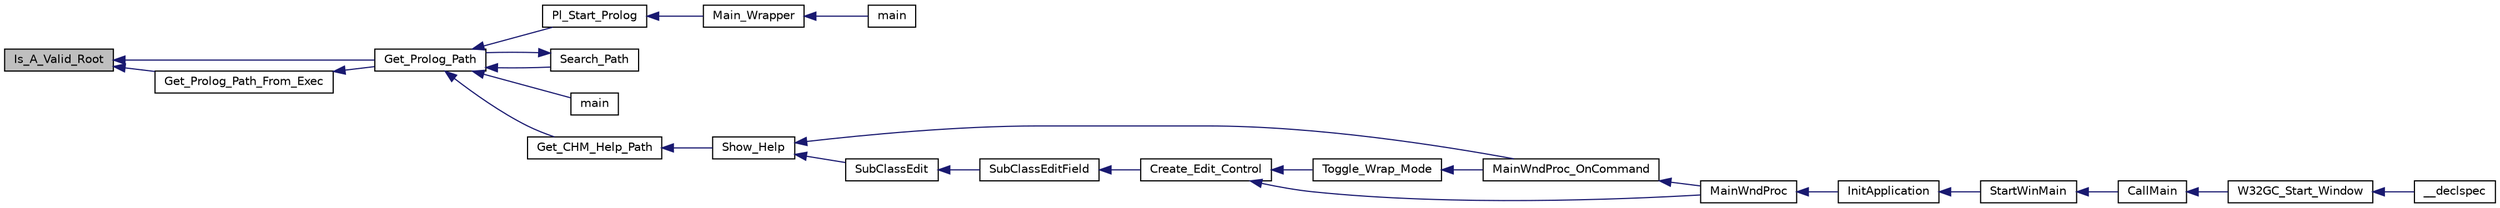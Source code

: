 digraph "Is_A_Valid_Root"
{
  edge [fontname="Helvetica",fontsize="10",labelfontname="Helvetica",labelfontsize="10"];
  node [fontname="Helvetica",fontsize="10",shape=record];
  rankdir="LR";
  Node1 [label="Is_A_Valid_Root",height=0.2,width=0.4,color="black", fillcolor="grey75", style="filled", fontcolor="black"];
  Node1 -> Node2 [dir="back",color="midnightblue",fontsize="10",style="solid"];
  Node2 [label="Get_Prolog_Path",height=0.2,width=0.4,color="black", fillcolor="white", style="filled",URL="$prolog__path_8c.html#ab1fba1889b5219b65cfaedf8df2d4217"];
  Node2 -> Node3 [dir="back",color="midnightblue",fontsize="10",style="solid"];
  Node3 [label="Pl_Start_Prolog",height=0.2,width=0.4,color="black", fillcolor="white", style="filled",URL="$gprolog_8h.html#a79163a775d949cf493a9f7b28bf4fc09"];
  Node3 -> Node4 [dir="back",color="midnightblue",fontsize="10",style="solid"];
  Node4 [label="Main_Wrapper",height=0.2,width=0.4,color="black", fillcolor="white", style="filled",URL="$main_8c.html#a335bb6fe70cf4c383aec5baef5f39e47"];
  Node4 -> Node5 [dir="back",color="midnightblue",fontsize="10",style="solid"];
  Node5 [label="main",height=0.2,width=0.4,color="black", fillcolor="white", style="filled",URL="$main_8c.html#a0ddf1224851353fc92bfbff6f499fa97"];
  Node2 -> Node6 [dir="back",color="midnightblue",fontsize="10",style="solid"];
  Node6 [label="Search_Path",height=0.2,width=0.4,color="black", fillcolor="white", style="filled",URL="$prolog__path_8c.html#ab3203706c871e28d9b94c003406956a6"];
  Node6 -> Node2 [dir="back",color="midnightblue",fontsize="10",style="solid"];
  Node2 -> Node7 [dir="back",color="midnightblue",fontsize="10",style="solid"];
  Node7 [label="main",height=0.2,width=0.4,color="black", fillcolor="white", style="filled",URL="$top__comp_8c.html#a0ddf1224851353fc92bfbff6f499fa97"];
  Node2 -> Node8 [dir="back",color="midnightblue",fontsize="10",style="solid"];
  Node8 [label="Get_CHM_Help_Path",height=0.2,width=0.4,color="black", fillcolor="white", style="filled",URL="$w32__console_8c.html#a7c82a573b5e01698b2f8e86d4cef3702"];
  Node8 -> Node9 [dir="back",color="midnightblue",fontsize="10",style="solid"];
  Node9 [label="Show_Help",height=0.2,width=0.4,color="black", fillcolor="white", style="filled",URL="$w32__console_8c.html#a4429f5179fe290e7469506c6287a46a5"];
  Node9 -> Node10 [dir="back",color="midnightblue",fontsize="10",style="solid"];
  Node10 [label="MainWndProc_OnCommand",height=0.2,width=0.4,color="black", fillcolor="white", style="filled",URL="$w32__console_8c.html#aabb62b5ceb8b73f54c4478021cedf130"];
  Node10 -> Node11 [dir="back",color="midnightblue",fontsize="10",style="solid"];
  Node11 [label="MainWndProc",height=0.2,width=0.4,color="black", fillcolor="white", style="filled",URL="$w32__console_8c.html#ab023aa0285ba796fb7809eed2e6cdbe1"];
  Node11 -> Node12 [dir="back",color="midnightblue",fontsize="10",style="solid"];
  Node12 [label="InitApplication",height=0.2,width=0.4,color="black", fillcolor="white", style="filled",URL="$w32__console_8c.html#aea7abcb71562352e8ff9c3efd95c505b"];
  Node12 -> Node13 [dir="back",color="midnightblue",fontsize="10",style="solid"];
  Node13 [label="StartWinMain",height=0.2,width=0.4,color="black", fillcolor="white", style="filled",URL="$w32__console_8c.html#a2363368e7d52d5df8c4f20cb13283faa"];
  Node13 -> Node14 [dir="back",color="midnightblue",fontsize="10",style="solid"];
  Node14 [label="CallMain",height=0.2,width=0.4,color="black", fillcolor="white", style="filled",URL="$w32__console_8c.html#a3e359465ba75ec15014d5af9c09d3db9"];
  Node14 -> Node15 [dir="back",color="midnightblue",fontsize="10",style="solid"];
  Node15 [label="W32GC_Start_Window",height=0.2,width=0.4,color="black", fillcolor="white", style="filled",URL="$w32__console_8c.html#a4df61e90931602252f4bd1addb17902f"];
  Node15 -> Node16 [dir="back",color="midnightblue",fontsize="10",style="solid"];
  Node16 [label="__declspec",height=0.2,width=0.4,color="black", fillcolor="white", style="filled",URL="$w32gc__interf_8c.html#a9bbe083e9a45c3fda6abf2737bebc2ad"];
  Node9 -> Node17 [dir="back",color="midnightblue",fontsize="10",style="solid"];
  Node17 [label="SubClassEdit",height=0.2,width=0.4,color="black", fillcolor="white", style="filled",URL="$w32__console_8c.html#a86a613d9f9c5724324a80eb7ad8fd162"];
  Node17 -> Node18 [dir="back",color="midnightblue",fontsize="10",style="solid"];
  Node18 [label="SubClassEditField",height=0.2,width=0.4,color="black", fillcolor="white", style="filled",URL="$w32__console_8c.html#ae21b20c73fc3d1b2301ac435d6ffefb8"];
  Node18 -> Node19 [dir="back",color="midnightblue",fontsize="10",style="solid"];
  Node19 [label="Create_Edit_Control",height=0.2,width=0.4,color="black", fillcolor="white", style="filled",URL="$w32__console_8c.html#a4d3fc2c91e2a42d1ee0ab9afb8b25934"];
  Node19 -> Node11 [dir="back",color="midnightblue",fontsize="10",style="solid"];
  Node19 -> Node20 [dir="back",color="midnightblue",fontsize="10",style="solid"];
  Node20 [label="Toggle_Wrap_Mode",height=0.2,width=0.4,color="black", fillcolor="white", style="filled",URL="$w32__console_8c.html#af8f874a72209a2c5b9ccc57df9c3684b"];
  Node20 -> Node10 [dir="back",color="midnightblue",fontsize="10",style="solid"];
  Node1 -> Node21 [dir="back",color="midnightblue",fontsize="10",style="solid"];
  Node21 [label="Get_Prolog_Path_From_Exec",height=0.2,width=0.4,color="black", fillcolor="white", style="filled",URL="$prolog__path_8c.html#ad32a239b1d7b356e49ac366fd1583116"];
  Node21 -> Node2 [dir="back",color="midnightblue",fontsize="10",style="solid"];
}
